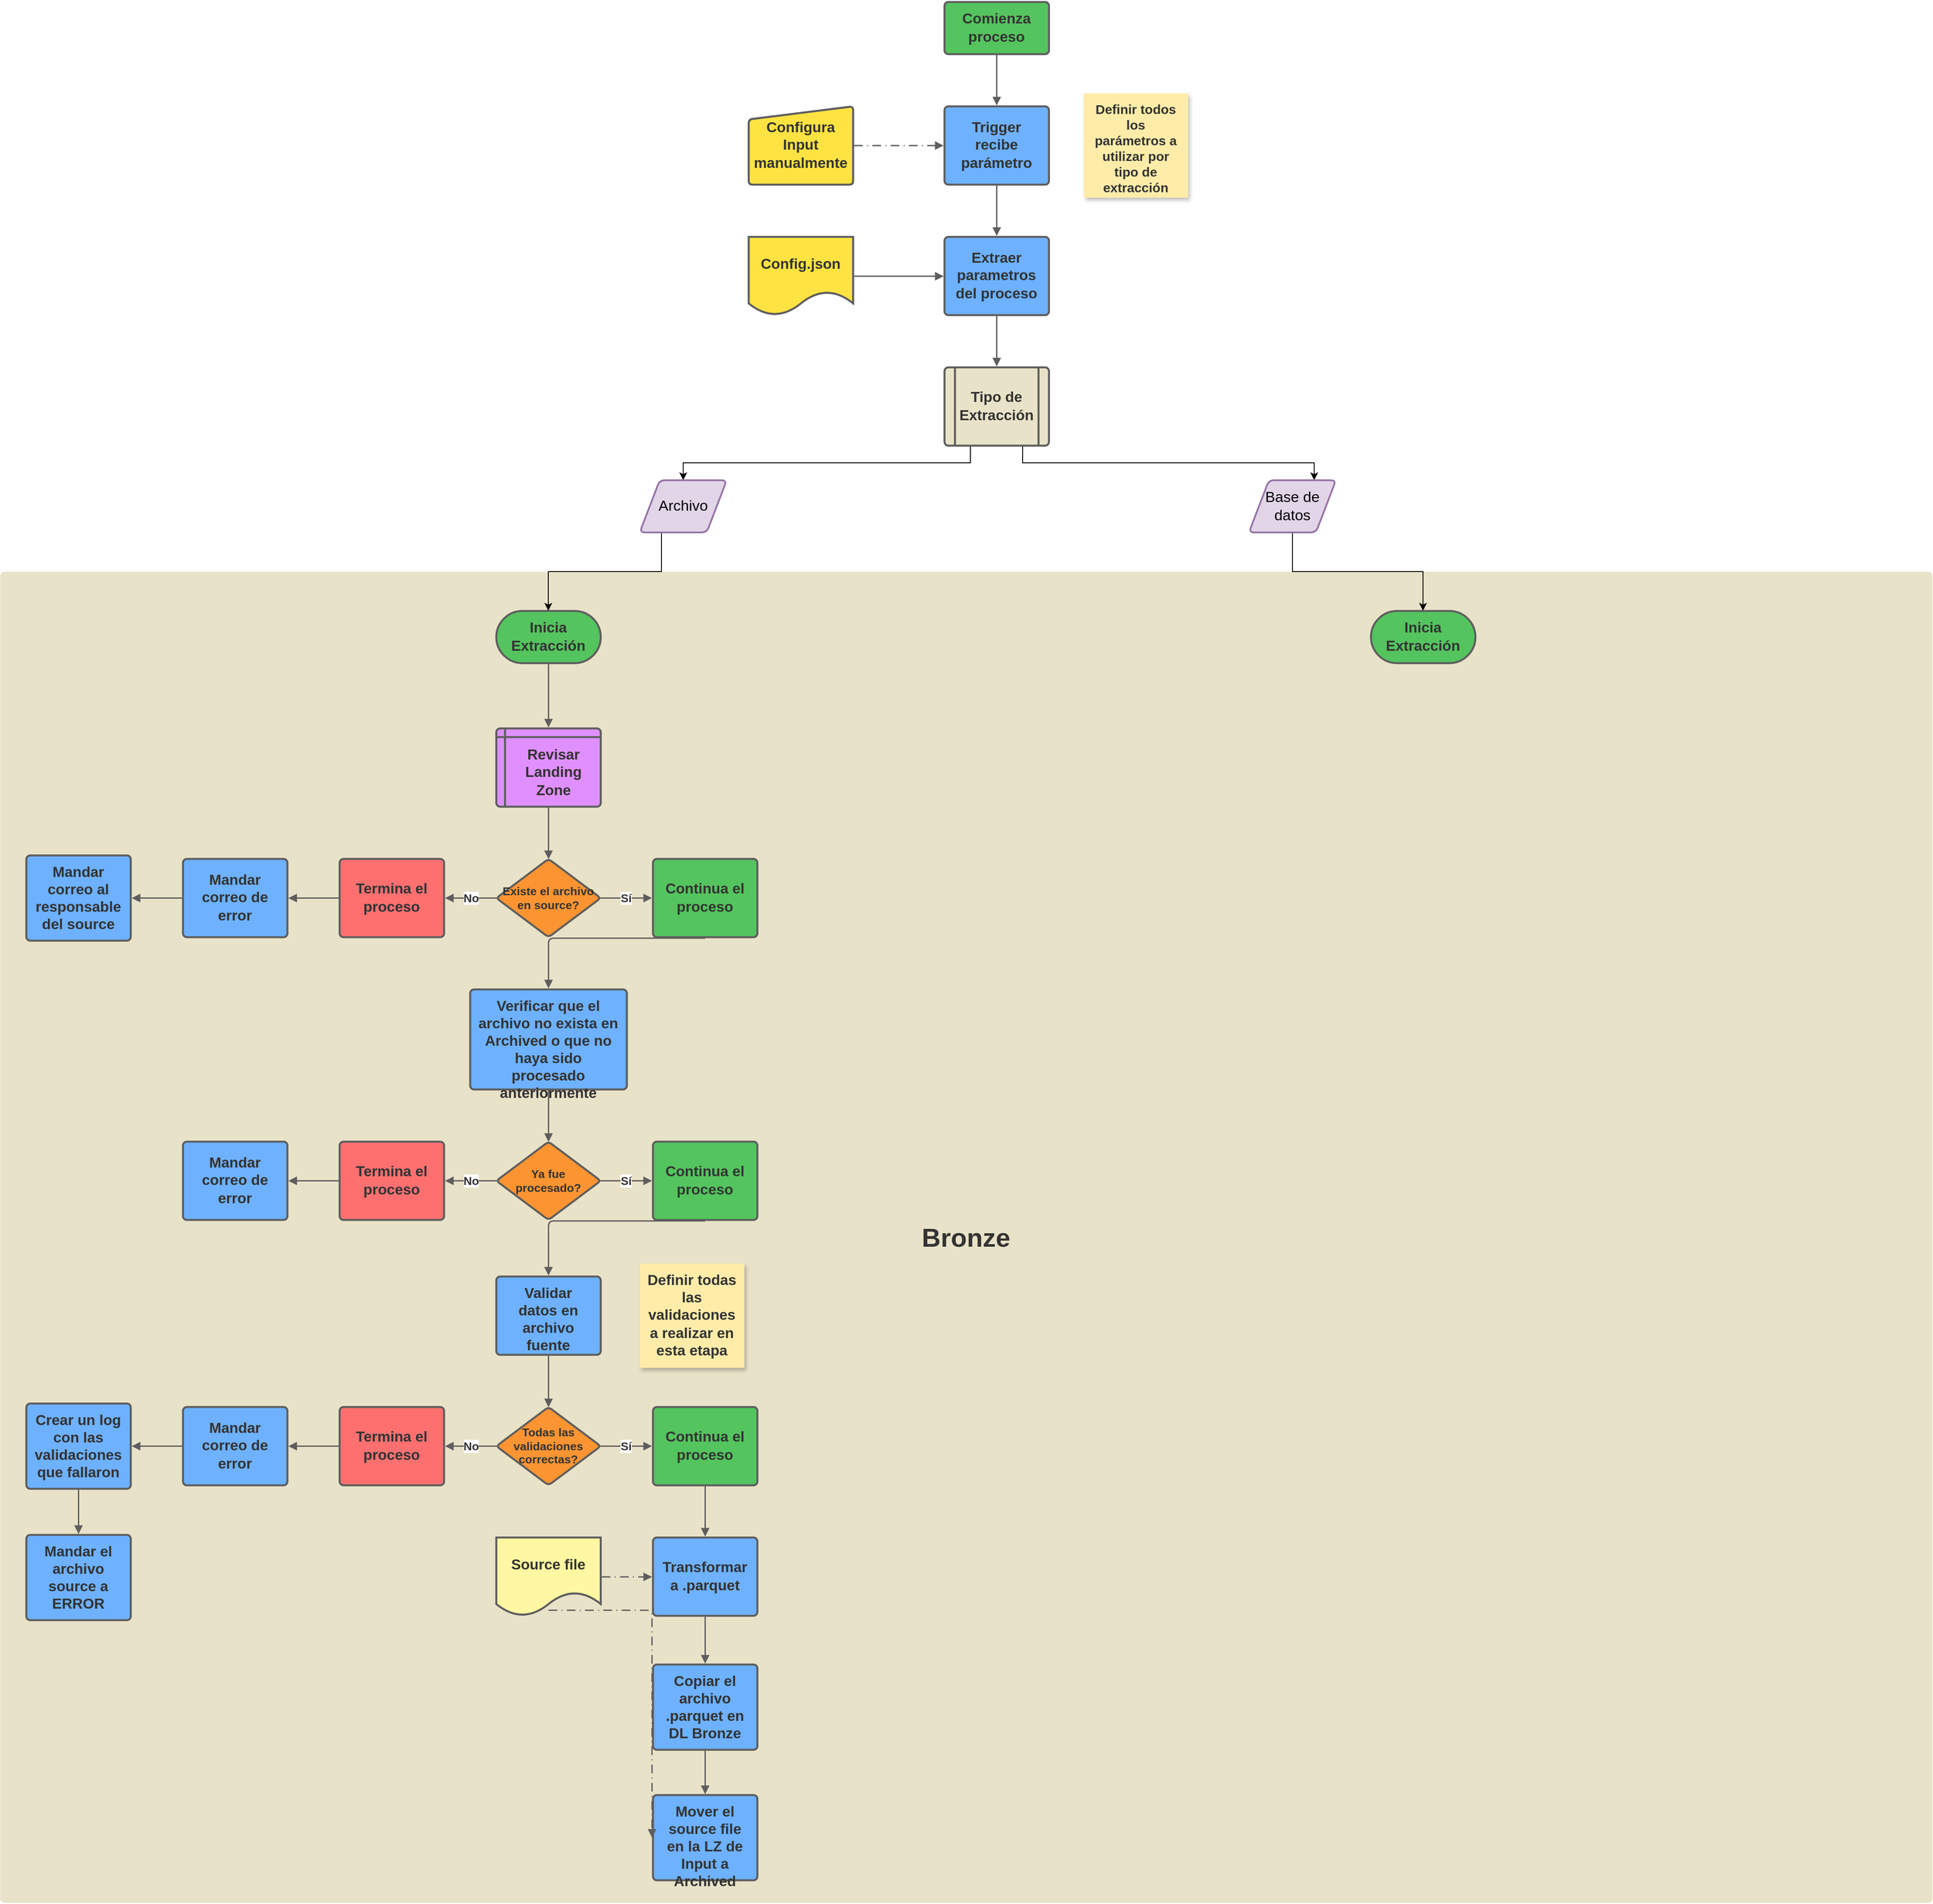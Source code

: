 <mxfile version="22.1.17" type="github">
  <diagram id="6a731a19-8d31-9384-78a2-239565b7b9f0" name="Page-1">
    <mxGraphModel dx="3002" dy="1896" grid="1" gridSize="10" guides="1" tooltips="1" connect="1" arrows="1" fold="1" page="1" pageScale="1" pageWidth="1169" pageHeight="827" background="none" math="0" shadow="0">
      <root>
        <mxCell id="0" />
        <mxCell id="1" parent="0" />
        <mxCell id="l_esdtdVr2EndP_P6n2Z-57" value="Bronze" style="html=1;overflow=block;blockSpacing=1;whiteSpace=wrap;container=1;pointerEvents=0;collapsible=0;recursiveResize=0;fontSize=30;fontColor=#333333;align=center;spacing=0;strokeColor=none;strokeOpacity=100;fillOpacity=100;rounded=1;absoluteArcSize=1;arcSize=9;fillColor=#e8e2c8;strokeWidth=2.3;lucidId=1zN3ZeAJUW1-;fontStyle=1" vertex="1" parent="1">
          <mxGeometry x="-105" y="375" width="2220" height="1530" as="geometry" />
        </mxCell>
        <mxCell id="l_esdtdVr2EndP_P6n2Z-130" value="Inicia Extracción" style="html=1;overflow=block;blockSpacing=1;whiteSpace=wrap;fontSize=16.7;fontColor=#333333;align=center;spacing=3.8;strokeColor=#5e5e5e;strokeOpacity=100;fillOpacity=100;rounded=1;absoluteArcSize=1;arcSize=76;fillColor=#54c45e;strokeWidth=2.3;lucidId=z3N38DcL8Z1z;fontStyle=1" vertex="1" parent="l_esdtdVr2EndP_P6n2Z-57">
          <mxGeometry x="1575" y="45" width="120" height="60" as="geometry" />
        </mxCell>
        <mxCell id="l_esdtdVr2EndP_P6n2Z-58" value="Comienza proceso" style="html=1;overflow=block;blockSpacing=1;whiteSpace=wrap;fontSize=16.7;fontColor=#333333;align=center;spacing=3.8;strokeColor=#5e5e5e;strokeOpacity=100;fillOpacity=100;rounded=1;absoluteArcSize=1;arcSize=9;fillColor=#54c45e;strokeWidth=2.3;lucidId=1iN3Z_O_kIAp;fontStyle=1" vertex="1" parent="1">
          <mxGeometry x="980" y="-280" width="120" height="60" as="geometry" />
        </mxCell>
        <mxCell id="l_esdtdVr2EndP_P6n2Z-59" value="Trigger recibe parámetro" style="html=1;overflow=block;blockSpacing=1;whiteSpace=wrap;fontSize=16.7;fontColor=#333333;align=center;spacing=9;strokeColor=#5e5e5e;strokeOpacity=100;fillOpacity=100;rounded=1;absoluteArcSize=1;arcSize=9;fillColor=#6db1ff;strokeWidth=2.3;lucidId=BjN3q~E.t1Dc;fontStyle=1" vertex="1" parent="1">
          <mxGeometry x="980" y="-160" width="120" height="90" as="geometry" />
        </mxCell>
        <mxCell id="l_esdtdVr2EndP_P6n2Z-60" value="" style="html=1;jettySize=18;whiteSpace=wrap;fontSize=13;strokeColor=#5E5E5E;strokeWidth=1.5;rounded=1;arcSize=12;edgeStyle=orthogonalEdgeStyle;startArrow=none;endArrow=block;endFill=1;entryX=0.5;entryY=-0.012;entryPerimeter=0;lucidId=7jN3h.H2sMc4;fontStyle=1" edge="1" parent="1" source="l_esdtdVr2EndP_P6n2Z-58" target="l_esdtdVr2EndP_P6n2Z-59">
          <mxGeometry width="100" height="100" relative="1" as="geometry">
            <Array as="points" />
          </mxGeometry>
        </mxCell>
        <mxCell id="l_esdtdVr2EndP_P6n2Z-61" value="Configura Input manualmente" style="html=1;overflow=block;blockSpacing=1;whiteSpace=wrap;shape=manualInput;size=15;fontSize=16.7;fontColor=#333333;align=center;spacing=3.8;strokeColor=#5e5e5e;strokeOpacity=100;fillOpacity=100;rounded=1;absoluteArcSize=1;arcSize=9;fillColor=#ffe342;strokeWidth=2.3;lucidId=jkN3rC8G.ZCQ;fontStyle=1" vertex="1" parent="1">
          <mxGeometry x="755" y="-160" width="120" height="90" as="geometry" />
        </mxCell>
        <mxCell id="l_esdtdVr2EndP_P6n2Z-62" value="" style="html=1;jettySize=18;whiteSpace=wrap;fontSize=13;strokeColor=#5E5E5E;dashed=1;fixDash=1;dashPattern=10 5 1 5;strokeWidth=1.5;rounded=1;arcSize=12;edgeStyle=orthogonalEdgeStyle;startArrow=none;endArrow=block;endFill=1;exitX=1.009;exitY=0.501;exitPerimeter=0;entryX=-0.009;entryY=0.501;entryPerimeter=0;lucidId=rkN3YVIeaVK~;fontStyle=1" edge="1" parent="1" source="l_esdtdVr2EndP_P6n2Z-61" target="l_esdtdVr2EndP_P6n2Z-59">
          <mxGeometry width="100" height="100" relative="1" as="geometry">
            <Array as="points" />
          </mxGeometry>
        </mxCell>
        <mxCell id="l_esdtdVr2EndP_P6n2Z-63" value="Extraer parametros del proceso" style="html=1;overflow=block;blockSpacing=1;whiteSpace=wrap;fontSize=16.7;fontColor=#333333;align=center;spacing=9;strokeColor=#5e5e5e;strokeOpacity=100;fillOpacity=100;rounded=1;absoluteArcSize=1;arcSize=9;fillColor=#6db1ff;strokeWidth=2.3;lucidId=SkN3_vS6__Tb;fontStyle=1" vertex="1" parent="1">
          <mxGeometry x="980" y="-10" width="120" height="90" as="geometry" />
        </mxCell>
        <mxCell id="l_esdtdVr2EndP_P6n2Z-64" value="" style="html=1;jettySize=18;whiteSpace=wrap;fontSize=13;strokeColor=#5E5E5E;strokeWidth=1.5;rounded=1;arcSize=12;edgeStyle=orthogonalEdgeStyle;startArrow=none;endArrow=block;endFill=1;exitX=0.5;exitY=1.012;exitPerimeter=0;entryX=0.5;entryY=-0.012;entryPerimeter=0;lucidId=elN3Nl-Qgs3K;fontStyle=1" edge="1" parent="1" source="l_esdtdVr2EndP_P6n2Z-59" target="l_esdtdVr2EndP_P6n2Z-63">
          <mxGeometry width="100" height="100" relative="1" as="geometry">
            <Array as="points" />
          </mxGeometry>
        </mxCell>
        <mxCell id="l_esdtdVr2EndP_P6n2Z-65" value="Existe el archivo en source?" style="html=1;overflow=block;blockSpacing=1;whiteSpace=wrap;rhombus;fontSize=13.3;fontColor=#333333;align=center;spacing=3.8;strokeColor=#5e5e5e;strokeOpacity=100;fillOpacity=100;rounded=1;absoluteArcSize=1;arcSize=9;fillColor=#fc9432;strokeWidth=2.3;lucidId=-mN3kGk.zD~q;fontStyle=1" vertex="1" parent="1">
          <mxGeometry x="465" y="705" width="120" height="90" as="geometry" />
        </mxCell>
        <mxCell id="l_esdtdVr2EndP_P6n2Z-66" value="Revisar Landing Zone" style="html=1;overflow=block;blockSpacing=1;whiteSpace=wrap;shape=internalStorage;dx=10;dy=10;fontSize=16.7;fontColor=#333333;align=center;spacingLeft=12.8;spacingTop=12.8;spacing=3.8;strokeColor=#5e5e5e;strokeOpacity=100;fillOpacity=100;rounded=1;absoluteArcSize=1;arcSize=9;fillColor=#e08fff;strokeWidth=2.3;fontStyle=1" vertex="1" parent="1">
          <mxGeometry x="465" y="555" width="120" height="90" as="geometry" />
        </mxCell>
        <mxCell id="l_esdtdVr2EndP_P6n2Z-67" value="" style="html=1;jettySize=18;whiteSpace=wrap;fontSize=13;strokeColor=#5E5E5E;strokeWidth=1.5;rounded=1;arcSize=12;edgeStyle=orthogonalEdgeStyle;startArrow=none;endArrow=block;endFill=1;exitX=0.5;exitY=1.019;exitPerimeter=0;entryX=0.5;entryY=-0.012;entryPerimeter=0;lucidId=loN3qAy58Fmk;fontStyle=1" edge="1" parent="1" source="l_esdtdVr2EndP_P6n2Z-107" target="l_esdtdVr2EndP_P6n2Z-66">
          <mxGeometry width="100" height="100" relative="1" as="geometry">
            <Array as="points" />
          </mxGeometry>
        </mxCell>
        <mxCell id="l_esdtdVr2EndP_P6n2Z-68" value="" style="html=1;jettySize=18;whiteSpace=wrap;fontSize=13;strokeColor=#5E5E5E;strokeWidth=1.5;rounded=1;arcSize=12;edgeStyle=orthogonalEdgeStyle;startArrow=none;endArrow=block;endFill=1;exitX=0.5;exitY=1.012;exitPerimeter=0;entryX=0.5;entryY=0.004;entryPerimeter=0;lucidId=noN3V9-4ae7V;fontStyle=1" edge="1" parent="1" source="l_esdtdVr2EndP_P6n2Z-66" target="l_esdtdVr2EndP_P6n2Z-65">
          <mxGeometry width="100" height="100" relative="1" as="geometry">
            <Array as="points" />
          </mxGeometry>
        </mxCell>
        <mxCell id="l_esdtdVr2EndP_P6n2Z-69" value="Termina el proceso" style="html=1;overflow=block;blockSpacing=1;whiteSpace=wrap;fontSize=16.7;fontColor=#333333;align=center;spacing=9;strokeColor=#5e5e5e;strokeOpacity=100;fillOpacity=100;rounded=1;absoluteArcSize=1;arcSize=9;fillColor=#fe7070;strokeWidth=2.3;lucidId=9oN3csdJ45-.;fontStyle=1" vertex="1" parent="1">
          <mxGeometry x="285" y="705" width="120" height="90" as="geometry" />
        </mxCell>
        <mxCell id="l_esdtdVr2EndP_P6n2Z-70" value="Continua el proceso" style="html=1;overflow=block;blockSpacing=1;whiteSpace=wrap;fontSize=16.7;fontColor=#333333;align=center;spacing=9;strokeColor=#5e5e5e;strokeOpacity=100;fillOpacity=100;rounded=1;absoluteArcSize=1;arcSize=9;fillColor=#54c45e;strokeWidth=2.3;lucidId=BpN3thZmDymO;fontStyle=1" vertex="1" parent="1">
          <mxGeometry x="645" y="705" width="120" height="90" as="geometry" />
        </mxCell>
        <mxCell id="l_esdtdVr2EndP_P6n2Z-71" value="" style="html=1;jettySize=18;whiteSpace=wrap;fontSize=13.3;fontColor=#333333;fontStyle=1;align=center;strokeColor=#5E5E5E;strokeWidth=1.5;rounded=1;arcSize=12;edgeStyle=orthogonalEdgeStyle;startArrow=none;endArrow=block;endFill=1;exitX=0.991;exitY=0.5;exitPerimeter=0;entryX=-0.009;entryY=0.5;entryPerimeter=0;lucidId=MpN3RWy-pexw;" edge="1" parent="1" source="l_esdtdVr2EndP_P6n2Z-65" target="l_esdtdVr2EndP_P6n2Z-70">
          <mxGeometry width="100" height="100" relative="1" as="geometry">
            <Array as="points" />
          </mxGeometry>
        </mxCell>
        <mxCell id="l_esdtdVr2EndP_P6n2Z-72" value="Sí" style="text;html=1;resizable=0;labelBackgroundColor=default;align=center;verticalAlign=middle;fontStyle=1;fontColor=#333333;fontSize=13.3;" vertex="1" parent="l_esdtdVr2EndP_P6n2Z-71">
          <mxGeometry relative="1" as="geometry" />
        </mxCell>
        <mxCell id="l_esdtdVr2EndP_P6n2Z-73" value="" style="html=1;jettySize=18;whiteSpace=wrap;fontSize=13.3;fontColor=#333333;fontStyle=1;align=center;strokeColor=#5E5E5E;strokeWidth=1.5;rounded=1;arcSize=12;edgeStyle=orthogonalEdgeStyle;startArrow=none;endArrow=block;endFill=1;exitX=0.009;exitY=0.5;exitPerimeter=0;entryX=1.009;entryY=0.5;entryPerimeter=0;lucidId=OpN3sfHFT2Ct;" edge="1" parent="1" source="l_esdtdVr2EndP_P6n2Z-65" target="l_esdtdVr2EndP_P6n2Z-69">
          <mxGeometry width="100" height="100" relative="1" as="geometry">
            <Array as="points" />
          </mxGeometry>
        </mxCell>
        <mxCell id="l_esdtdVr2EndP_P6n2Z-74" value="No" style="text;html=1;resizable=0;labelBackgroundColor=default;align=center;verticalAlign=middle;fontStyle=1;fontColor=#333333;fontSize=13.3;" vertex="1" parent="l_esdtdVr2EndP_P6n2Z-73">
          <mxGeometry relative="1" as="geometry" />
        </mxCell>
        <mxCell id="l_esdtdVr2EndP_P6n2Z-75" value="Validar datos en archivo fuente" style="html=1;overflow=block;blockSpacing=1;whiteSpace=wrap;fontSize=16.7;fontColor=#333333;align=center;spacing=9;strokeColor=#5e5e5e;strokeOpacity=100;fillOpacity=100;rounded=1;absoluteArcSize=1;arcSize=9;fillColor=#6db1ff;strokeWidth=2.3;lucidId=ArN3K.FhZeKy;fontStyle=1" vertex="1" parent="1">
          <mxGeometry x="465" y="1185" width="120" height="90" as="geometry" />
        </mxCell>
        <mxCell id="l_esdtdVr2EndP_P6n2Z-76" value="" style="html=1;jettySize=18;whiteSpace=wrap;fontSize=13;strokeColor=#5E5E5E;strokeWidth=1.5;rounded=1;arcSize=12;edgeStyle=orthogonalEdgeStyle;startArrow=none;endArrow=block;endFill=1;exitX=0.5;exitY=1.012;exitPerimeter=0;entryX=0.5;entryY=-0.01;entryPerimeter=0;lucidId=ErN3Qb91dSL~;fontStyle=1" edge="1" parent="1" source="l_esdtdVr2EndP_P6n2Z-70" target="l_esdtdVr2EndP_P6n2Z-108">
          <mxGeometry width="100" height="100" relative="1" as="geometry">
            <Array as="points" />
          </mxGeometry>
        </mxCell>
        <mxCell id="l_esdtdVr2EndP_P6n2Z-77" value="Definir todas las validaciones a realizar en esta etapa" style="html=1;overflow=block;blockSpacing=1;whiteSpace=wrap;shadow=1;fontSize=16.7;fontColor=#333333;align=center;spacing=9;strokeColor=none;strokeOpacity=100;fillColor=#FFECA9;strokeWidth=0;lucidId=WrN3pG0e4Te.;fontStyle=1" vertex="1" parent="1">
          <mxGeometry x="630" y="1170" width="120" height="120" as="geometry" />
        </mxCell>
        <mxCell id="l_esdtdVr2EndP_P6n2Z-78" value="Todas las validaciones correctas?" style="html=1;overflow=block;blockSpacing=1;whiteSpace=wrap;rhombus;fontSize=13.3;fontColor=#333333;align=center;spacing=3.8;strokeColor=#5e5e5e;strokeOpacity=100;fillOpacity=100;rounded=1;absoluteArcSize=1;arcSize=9;fillColor=#fc9432;strokeWidth=2.3;lucidId=5sN3Hilg21f3;fontStyle=1" vertex="1" parent="1">
          <mxGeometry x="465" y="1335" width="120" height="90" as="geometry" />
        </mxCell>
        <mxCell id="l_esdtdVr2EndP_P6n2Z-79" value="" style="html=1;jettySize=18;whiteSpace=wrap;fontSize=13;strokeColor=#5E5E5E;strokeWidth=1.5;rounded=1;arcSize=12;edgeStyle=orthogonalEdgeStyle;startArrow=none;endArrow=block;endFill=1;exitX=0.5;exitY=1.012;exitPerimeter=0;entryX=0.5;entryY=0.004;entryPerimeter=0;lucidId=rtN3fa~u79yA;fontStyle=1" edge="1" parent="1" source="l_esdtdVr2EndP_P6n2Z-75" target="l_esdtdVr2EndP_P6n2Z-78">
          <mxGeometry width="100" height="100" relative="1" as="geometry">
            <Array as="points" />
          </mxGeometry>
        </mxCell>
        <mxCell id="l_esdtdVr2EndP_P6n2Z-80" value="Continua el proceso" style="html=1;overflow=block;blockSpacing=1;whiteSpace=wrap;fontSize=16.7;fontColor=#333333;align=center;spacing=9;strokeColor=#5e5e5e;strokeOpacity=100;fillOpacity=100;rounded=1;absoluteArcSize=1;arcSize=9;fillColor=#54c45e;strokeWidth=2.3;lucidId=ytN3lJv.nwNj;fontStyle=1" vertex="1" parent="1">
          <mxGeometry x="645" y="1335" width="120" height="90" as="geometry" />
        </mxCell>
        <mxCell id="l_esdtdVr2EndP_P6n2Z-81" value="" style="html=1;jettySize=18;whiteSpace=wrap;fontSize=13.3;fontColor=#333333;fontStyle=1;align=center;strokeColor=#5E5E5E;strokeWidth=1.5;rounded=1;arcSize=12;edgeStyle=orthogonalEdgeStyle;startArrow=none;endArrow=block;endFill=1;exitX=0.991;exitY=0.5;exitPerimeter=0;entryX=-0.009;entryY=0.5;entryPerimeter=0;lucidId=DtN3RvRP4w1n;" edge="1" parent="1" source="l_esdtdVr2EndP_P6n2Z-78" target="l_esdtdVr2EndP_P6n2Z-80">
          <mxGeometry width="100" height="100" relative="1" as="geometry">
            <Array as="points" />
          </mxGeometry>
        </mxCell>
        <mxCell id="l_esdtdVr2EndP_P6n2Z-82" value="Sí" style="text;html=1;resizable=0;labelBackgroundColor=default;align=center;verticalAlign=middle;fontStyle=1;fontColor=#333333;fontSize=13.3;" vertex="1" parent="l_esdtdVr2EndP_P6n2Z-81">
          <mxGeometry relative="1" as="geometry" />
        </mxCell>
        <mxCell id="l_esdtdVr2EndP_P6n2Z-83" value="Termina el proceso" style="html=1;overflow=block;blockSpacing=1;whiteSpace=wrap;fontSize=16.7;fontColor=#333333;align=center;spacing=9;strokeColor=#5e5e5e;strokeOpacity=100;fillOpacity=100;rounded=1;absoluteArcSize=1;arcSize=9;fillColor=#fe7070;strokeWidth=2.3;lucidId=FtN3K4aJoz5b;fontStyle=1" vertex="1" parent="1">
          <mxGeometry x="285" y="1335" width="120" height="90" as="geometry" />
        </mxCell>
        <mxCell id="l_esdtdVr2EndP_P6n2Z-84" value="" style="html=1;jettySize=18;whiteSpace=wrap;fontSize=13.3;fontColor=#333333;fontStyle=1;align=center;strokeColor=#5E5E5E;strokeWidth=1.5;rounded=1;arcSize=12;edgeStyle=orthogonalEdgeStyle;startArrow=none;endArrow=block;endFill=1;exitX=0.009;exitY=0.5;exitPerimeter=0;entryX=1.009;entryY=0.5;entryPerimeter=0;lucidId=KtN3cMbJnZfs;" edge="1" parent="1" source="l_esdtdVr2EndP_P6n2Z-78" target="l_esdtdVr2EndP_P6n2Z-83">
          <mxGeometry width="100" height="100" relative="1" as="geometry">
            <Array as="points" />
          </mxGeometry>
        </mxCell>
        <mxCell id="l_esdtdVr2EndP_P6n2Z-85" value="No" style="text;html=1;resizable=0;labelBackgroundColor=default;align=center;verticalAlign=middle;fontStyle=1;fontColor=#333333;fontSize=13.3;" vertex="1" parent="l_esdtdVr2EndP_P6n2Z-84">
          <mxGeometry relative="1" as="geometry" />
        </mxCell>
        <mxCell id="l_esdtdVr2EndP_P6n2Z-86" value="Transformar a .parquet" style="html=1;overflow=block;blockSpacing=1;whiteSpace=wrap;fontSize=16.7;fontColor=#333333;align=center;spacing=9;strokeColor=#5e5e5e;strokeOpacity=100;fillOpacity=100;rounded=1;absoluteArcSize=1;arcSize=9;fillColor=#6db1ff;strokeWidth=2.3;lucidId=VvN3kOpMXbrv;fontStyle=1" vertex="1" parent="1">
          <mxGeometry x="645" y="1485" width="120" height="90" as="geometry" />
        </mxCell>
        <mxCell id="l_esdtdVr2EndP_P6n2Z-87" value="" style="html=1;jettySize=18;whiteSpace=wrap;fontSize=13;strokeColor=#5E5E5E;strokeWidth=1.5;rounded=1;arcSize=12;edgeStyle=orthogonalEdgeStyle;startArrow=none;endArrow=block;endFill=1;exitX=0.5;exitY=1.012;exitPerimeter=0;entryX=0.5;entryY=-0.012;entryPerimeter=0;lucidId=2vN3f36Vgm1t;fontStyle=1" edge="1" parent="1" source="l_esdtdVr2EndP_P6n2Z-80" target="l_esdtdVr2EndP_P6n2Z-86">
          <mxGeometry width="100" height="100" relative="1" as="geometry">
            <Array as="points" />
          </mxGeometry>
        </mxCell>
        <mxCell id="l_esdtdVr2EndP_P6n2Z-88" value="Source file" style="html=1;overflow=block;blockSpacing=1;whiteSpace=wrap;shape=document;boundedLbl=1;fontSize=16.7;fontColor=#333333;align=center;spacing=3.8;strokeColor=#5e5e5e;strokeOpacity=100;fillOpacity=100;rounded=1;absoluteArcSize=1;arcSize=9;fillColor=#fff7a1;strokeWidth=2.3;lucidId=FwN30z7iM3Z.;fontStyle=1" vertex="1" parent="1">
          <mxGeometry x="465" y="1485" width="120" height="90" as="geometry" />
        </mxCell>
        <mxCell id="l_esdtdVr2EndP_P6n2Z-89" value="" style="html=1;jettySize=18;whiteSpace=wrap;fontSize=13;strokeColor=#5E5E5E;dashed=1;fixDash=1;dashPattern=10 5 1 5;strokeWidth=1.5;rounded=1;arcSize=12;edgeStyle=orthogonalEdgeStyle;startArrow=none;endArrow=block;endFill=1;exitX=1.009;exitY=0.503;exitPerimeter=0;entryX=-0.009;entryY=0.503;entryPerimeter=0;lucidId=ZwN3F9GEXGDd;fontStyle=1" edge="1" parent="1" source="l_esdtdVr2EndP_P6n2Z-88" target="l_esdtdVr2EndP_P6n2Z-86">
          <mxGeometry width="100" height="100" relative="1" as="geometry">
            <Array as="points" />
          </mxGeometry>
        </mxCell>
        <mxCell id="l_esdtdVr2EndP_P6n2Z-90" value="Copiar el archivo .parquet en DL Bronze" style="html=1;overflow=block;blockSpacing=1;whiteSpace=wrap;fontSize=16.7;fontColor=#333333;align=center;spacing=9;strokeColor=#5e5e5e;strokeOpacity=100;fillOpacity=100;rounded=1;absoluteArcSize=1;arcSize=9;fillColor=#6db1ff;strokeWidth=2.3;lucidId=8wN30DPrmN5b;fontStyle=1" vertex="1" parent="1">
          <mxGeometry x="645" y="1631" width="120" height="98" as="geometry" />
        </mxCell>
        <mxCell id="l_esdtdVr2EndP_P6n2Z-91" value="" style="html=1;jettySize=18;whiteSpace=wrap;fontSize=13;strokeColor=#5E5E5E;strokeWidth=1.5;rounded=1;arcSize=12;edgeStyle=orthogonalEdgeStyle;startArrow=none;endArrow=block;endFill=1;exitX=0.5;exitY=1.012;exitPerimeter=0;entryX=0.5;entryY=-0.011;entryPerimeter=0;lucidId=zxN3Fd030Hqb;fontStyle=1" edge="1" parent="1" source="l_esdtdVr2EndP_P6n2Z-86" target="l_esdtdVr2EndP_P6n2Z-90">
          <mxGeometry width="100" height="100" relative="1" as="geometry">
            <Array as="points" />
          </mxGeometry>
        </mxCell>
        <mxCell id="l_esdtdVr2EndP_P6n2Z-92" value="Mover el source file en la LZ de Input a Archived" style="html=1;overflow=block;blockSpacing=1;whiteSpace=wrap;fontSize=16.7;fontColor=#333333;align=center;spacing=9;strokeColor=#5e5e5e;strokeOpacity=100;fillOpacity=100;rounded=1;absoluteArcSize=1;arcSize=9;fillColor=#6db1ff;strokeWidth=2.3;lucidId=OxN3Y2Qp8V0G;fontStyle=1" vertex="1" parent="1">
          <mxGeometry x="645" y="1781" width="120" height="98" as="geometry" />
        </mxCell>
        <mxCell id="l_esdtdVr2EndP_P6n2Z-93" value="" style="html=1;jettySize=18;whiteSpace=wrap;fontSize=13;strokeColor=#5E5E5E;strokeWidth=1.5;rounded=1;arcSize=12;edgeStyle=orthogonalEdgeStyle;startArrow=none;endArrow=block;endFill=1;exitX=0.5;exitY=1.011;exitPerimeter=0;entryX=0.5;entryY=-0.011;entryPerimeter=0;lucidId=tyN3rZs9TfzX;fontStyle=1" edge="1" parent="1" source="l_esdtdVr2EndP_P6n2Z-90" target="l_esdtdVr2EndP_P6n2Z-92">
          <mxGeometry width="100" height="100" relative="1" as="geometry">
            <Array as="points" />
          </mxGeometry>
        </mxCell>
        <mxCell id="l_esdtdVr2EndP_P6n2Z-94" value="" style="html=1;jettySize=18;whiteSpace=wrap;fontSize=13;strokeColor=#5E5E5E;dashed=1;fixDash=1;dashPattern=10 5 1 5;strokeWidth=1.5;rounded=1;arcSize=12;edgeStyle=orthogonalEdgeStyle;startArrow=none;endArrow=block;endFill=1;exitX=0.5;exitY=0.929;exitPerimeter=0;entryX=-0.009;entryY=0.5;entryPerimeter=0;lucidId=wyN3B6Q~Ly7Q;fontStyle=1" edge="1" parent="1" source="l_esdtdVr2EndP_P6n2Z-88" target="l_esdtdVr2EndP_P6n2Z-92">
          <mxGeometry width="100" height="100" relative="1" as="geometry">
            <Array as="points" />
          </mxGeometry>
        </mxCell>
        <mxCell id="l_esdtdVr2EndP_P6n2Z-95" value="Config.json" style="html=1;overflow=block;blockSpacing=1;whiteSpace=wrap;shape=document;boundedLbl=1;fontSize=16.7;fontColor=#333333;align=center;spacing=3.8;strokeColor=#5e5e5e;strokeOpacity=100;fillOpacity=100;rounded=1;absoluteArcSize=1;arcSize=9;fillColor=#ffe342;strokeWidth=2.3;lucidId=UyN32FcK6sZE;fontStyle=1" vertex="1" parent="1">
          <mxGeometry x="755" y="-10" width="120" height="90" as="geometry" />
        </mxCell>
        <mxCell id="l_esdtdVr2EndP_P6n2Z-96" value="" style="html=1;jettySize=18;whiteSpace=wrap;fontSize=13;strokeColor=#5E5E5E;strokeWidth=1.5;rounded=1;arcSize=12;edgeStyle=orthogonalEdgeStyle;startArrow=none;endArrow=block;endFill=1;exitX=1.009;exitY=0.503;exitPerimeter=0;entryX=-0.009;entryY=0.503;entryPerimeter=0;lucidId=3yN3XvPRd7BP;fontStyle=1" edge="1" parent="1" source="l_esdtdVr2EndP_P6n2Z-95" target="l_esdtdVr2EndP_P6n2Z-63">
          <mxGeometry width="100" height="100" relative="1" as="geometry">
            <Array as="points" />
          </mxGeometry>
        </mxCell>
        <mxCell id="l_esdtdVr2EndP_P6n2Z-97" value="Mandar correo de error" style="html=1;overflow=block;blockSpacing=1;whiteSpace=wrap;fontSize=16.7;fontColor=#333333;align=center;spacing=9;strokeColor=#5e5e5e;strokeOpacity=100;fillOpacity=100;rounded=1;absoluteArcSize=1;arcSize=9;fillColor=#6db1ff;strokeWidth=2.3;lucidId=ZXN31w_Bdslh;fontStyle=1" vertex="1" parent="1">
          <mxGeometry x="105" y="705" width="120" height="90" as="geometry" />
        </mxCell>
        <mxCell id="l_esdtdVr2EndP_P6n2Z-98" value="" style="html=1;jettySize=18;whiteSpace=wrap;fontSize=13;strokeColor=#5E5E5E;strokeWidth=1.5;rounded=1;arcSize=12;edgeStyle=orthogonalEdgeStyle;startArrow=none;endArrow=block;endFill=1;exitX=-0.009;exitY=0.5;exitPerimeter=0;entryX=1.009;entryY=0.5;entryPerimeter=0;lucidId=2XN3Ezs93i0~;fontStyle=1" edge="1" parent="1" source="l_esdtdVr2EndP_P6n2Z-69" target="l_esdtdVr2EndP_P6n2Z-97">
          <mxGeometry width="100" height="100" relative="1" as="geometry">
            <Array as="points" />
          </mxGeometry>
        </mxCell>
        <mxCell id="l_esdtdVr2EndP_P6n2Z-99" value="Mandar correo al responsable del source" style="html=1;overflow=block;blockSpacing=1;whiteSpace=wrap;fontSize=16.7;fontColor=#333333;align=center;spacing=9;strokeColor=#5e5e5e;strokeOpacity=100;fillOpacity=100;rounded=1;absoluteArcSize=1;arcSize=9;fillColor=#6db1ff;strokeWidth=2.3;lucidId=aYN3OW4fKhan;fontStyle=1" vertex="1" parent="1">
          <mxGeometry x="-75" y="701" width="120" height="98" as="geometry" />
        </mxCell>
        <mxCell id="l_esdtdVr2EndP_P6n2Z-100" value="" style="html=1;jettySize=18;whiteSpace=wrap;fontSize=13;strokeColor=#5E5E5E;strokeWidth=1.5;rounded=1;arcSize=12;edgeStyle=orthogonalEdgeStyle;startArrow=none;endArrow=block;endFill=1;exitX=-0.009;exitY=0.5;exitPerimeter=0;entryX=1.009;entryY=0.5;entryPerimeter=0;lucidId=fYN39kmVFoYw;fontStyle=1" edge="1" parent="1" source="l_esdtdVr2EndP_P6n2Z-97" target="l_esdtdVr2EndP_P6n2Z-99">
          <mxGeometry width="100" height="100" relative="1" as="geometry">
            <Array as="points" />
          </mxGeometry>
        </mxCell>
        <mxCell id="l_esdtdVr2EndP_P6n2Z-101" value="Mandar correo de error" style="html=1;overflow=block;blockSpacing=1;whiteSpace=wrap;fontSize=16.7;fontColor=#333333;align=center;spacing=9;strokeColor=#5e5e5e;strokeOpacity=100;fillOpacity=100;rounded=1;absoluteArcSize=1;arcSize=9;fillColor=#6db1ff;strokeWidth=2.3;lucidId=C0N3rxsjyMp_;fontStyle=1" vertex="1" parent="1">
          <mxGeometry x="105" y="1335" width="120" height="90" as="geometry" />
        </mxCell>
        <mxCell id="l_esdtdVr2EndP_P6n2Z-102" value="" style="html=1;jettySize=18;whiteSpace=wrap;fontSize=13;strokeColor=#5E5E5E;strokeWidth=1.5;rounded=1;arcSize=12;edgeStyle=orthogonalEdgeStyle;startArrow=none;endArrow=block;endFill=1;exitX=-0.009;exitY=0.5;exitPerimeter=0;entryX=1.009;entryY=0.5;entryPerimeter=0;lucidId=I0N3A2Dbi9Px;fontStyle=1" edge="1" parent="1" source="l_esdtdVr2EndP_P6n2Z-83" target="l_esdtdVr2EndP_P6n2Z-101">
          <mxGeometry width="100" height="100" relative="1" as="geometry">
            <Array as="points" />
          </mxGeometry>
        </mxCell>
        <mxCell id="l_esdtdVr2EndP_P6n2Z-103" value="Crear un log con las validaciones que fallaron" style="html=1;overflow=block;blockSpacing=1;whiteSpace=wrap;fontSize=16.7;fontColor=#333333;align=center;spacing=9;strokeColor=#5e5e5e;strokeOpacity=100;fillOpacity=100;rounded=1;absoluteArcSize=1;arcSize=9;fillColor=#6db1ff;strokeWidth=2.3;lucidId=U0N3wZ8mFCXj;fontStyle=1" vertex="1" parent="1">
          <mxGeometry x="-75" y="1331" width="120" height="98" as="geometry" />
        </mxCell>
        <mxCell id="l_esdtdVr2EndP_P6n2Z-104" value="" style="html=1;jettySize=18;whiteSpace=wrap;fontSize=13;strokeColor=#5E5E5E;strokeWidth=1.5;rounded=1;arcSize=12;edgeStyle=orthogonalEdgeStyle;startArrow=none;endArrow=block;endFill=1;exitX=-0.009;exitY=0.5;exitPerimeter=0;entryX=1.009;entryY=0.5;entryPerimeter=0;lucidId=~0N31Q1XwFZ3;fontStyle=1" edge="1" parent="1" source="l_esdtdVr2EndP_P6n2Z-101" target="l_esdtdVr2EndP_P6n2Z-103">
          <mxGeometry width="100" height="100" relative="1" as="geometry">
            <Array as="points" />
          </mxGeometry>
        </mxCell>
        <mxCell id="l_esdtdVr2EndP_P6n2Z-105" value="" style="html=1;jettySize=18;whiteSpace=wrap;fontSize=13;strokeColor=#5E5E5E;strokeWidth=1.5;rounded=1;arcSize=12;edgeStyle=orthogonalEdgeStyle;startArrow=none;endArrow=block;endFill=1;exitX=0.5;exitY=1.011;exitPerimeter=0;entryX=0.5;entryY=-0.011;entryPerimeter=0;lucidId=n2N3jAXRXQAa;fontStyle=1" edge="1" parent="1" source="l_esdtdVr2EndP_P6n2Z-103" target="l_esdtdVr2EndP_P6n2Z-106">
          <mxGeometry width="100" height="100" relative="1" as="geometry">
            <Array as="points" />
          </mxGeometry>
        </mxCell>
        <mxCell id="l_esdtdVr2EndP_P6n2Z-106" value="Mandar el archivo source a ERROR " style="html=1;overflow=block;blockSpacing=1;whiteSpace=wrap;fontSize=16.7;fontColor=#333333;align=center;spacing=9;strokeColor=#5e5e5e;strokeOpacity=100;fillOpacity=100;rounded=1;absoluteArcSize=1;arcSize=9;fillColor=#6db1ff;strokeWidth=2.3;lucidId=p2N3pI9tFScJ;fontStyle=1" vertex="1" parent="1">
          <mxGeometry x="-75" y="1482" width="120" height="98" as="geometry" />
        </mxCell>
        <mxCell id="l_esdtdVr2EndP_P6n2Z-107" value="Inicia Extracción" style="html=1;overflow=block;blockSpacing=1;whiteSpace=wrap;fontSize=16.7;fontColor=#333333;align=center;spacing=3.8;strokeColor=#5e5e5e;strokeOpacity=100;fillOpacity=100;rounded=1;absoluteArcSize=1;arcSize=76;fillColor=#54c45e;strokeWidth=2.3;lucidId=z3N38DcL8Z1z;fontStyle=1" vertex="1" parent="1">
          <mxGeometry x="465" y="420" width="120" height="60" as="geometry" />
        </mxCell>
        <mxCell id="l_esdtdVr2EndP_P6n2Z-108" value="Verificar que el archivo no exista en Archived o que no haya sido procesado anteriormente" style="html=1;overflow=block;blockSpacing=1;whiteSpace=wrap;fontSize=16.7;fontColor=#333333;align=center;spacing=9;strokeColor=#5e5e5e;strokeOpacity=100;fillOpacity=100;rounded=1;absoluteArcSize=1;arcSize=9;fillColor=#6db1ff;strokeWidth=2.3;lucidId=x5N3iNYCa3Ao;fontStyle=1" vertex="1" parent="1">
          <mxGeometry x="435" y="855" width="180" height="115" as="geometry" />
        </mxCell>
        <mxCell id="l_esdtdVr2EndP_P6n2Z-109" value="Ya fue procesado?" style="html=1;overflow=block;blockSpacing=1;whiteSpace=wrap;rhombus;fontSize=13.3;fontColor=#333333;align=center;spacing=3.8;strokeColor=#5e5e5e;strokeOpacity=100;fillOpacity=100;rounded=1;absoluteArcSize=1;arcSize=9;fillColor=#fc9432;strokeWidth=2.3;lucidId=n6N3.TYOndWR;fontStyle=1" vertex="1" parent="1">
          <mxGeometry x="465" y="1030" width="120" height="90" as="geometry" />
        </mxCell>
        <mxCell id="l_esdtdVr2EndP_P6n2Z-110" value="" style="html=1;jettySize=18;whiteSpace=wrap;fontSize=13;strokeColor=#5E5E5E;strokeWidth=1.5;rounded=1;arcSize=12;edgeStyle=orthogonalEdgeStyle;startArrow=none;endArrow=block;endFill=1;exitX=0.5;exitY=1.01;exitPerimeter=0;entryX=0.5;entryY=0.004;entryPerimeter=0;lucidId=v6N3ai.NMWpk;fontStyle=1" edge="1" parent="1" source="l_esdtdVr2EndP_P6n2Z-108" target="l_esdtdVr2EndP_P6n2Z-109">
          <mxGeometry width="100" height="100" relative="1" as="geometry">
            <Array as="points" />
          </mxGeometry>
        </mxCell>
        <mxCell id="l_esdtdVr2EndP_P6n2Z-111" value="Continua el proceso" style="html=1;overflow=block;blockSpacing=1;whiteSpace=wrap;fontSize=16.7;fontColor=#333333;align=center;spacing=9;strokeColor=#5e5e5e;strokeOpacity=100;fillOpacity=100;rounded=1;absoluteArcSize=1;arcSize=9;fillColor=#54c45e;strokeWidth=2.3;lucidId=J6N3xB_w2BJP;fontStyle=1" vertex="1" parent="1">
          <mxGeometry x="645" y="1030" width="120" height="90" as="geometry" />
        </mxCell>
        <mxCell id="l_esdtdVr2EndP_P6n2Z-112" value="" style="html=1;jettySize=18;whiteSpace=wrap;fontSize=13.3;fontColor=#333333;fontStyle=1;align=center;strokeColor=#5E5E5E;strokeWidth=1.5;rounded=1;arcSize=12;edgeStyle=orthogonalEdgeStyle;startArrow=none;endArrow=block;endFill=1;exitX=0.991;exitY=0.5;exitPerimeter=0;entryX=-0.009;entryY=0.5;entryPerimeter=0;lucidId=O6N3~UYLBw01;" edge="1" parent="1" source="l_esdtdVr2EndP_P6n2Z-109" target="l_esdtdVr2EndP_P6n2Z-111">
          <mxGeometry width="100" height="100" relative="1" as="geometry">
            <Array as="points" />
          </mxGeometry>
        </mxCell>
        <mxCell id="l_esdtdVr2EndP_P6n2Z-113" value="Sí" style="text;html=1;resizable=0;labelBackgroundColor=default;align=center;verticalAlign=middle;fontStyle=1;fontColor=#333333;fontSize=13.3;" vertex="1" parent="l_esdtdVr2EndP_P6n2Z-112">
          <mxGeometry relative="1" as="geometry" />
        </mxCell>
        <mxCell id="l_esdtdVr2EndP_P6n2Z-114" value="Termina el proceso" style="html=1;overflow=block;blockSpacing=1;whiteSpace=wrap;fontSize=16.7;fontColor=#333333;align=center;spacing=9;strokeColor=#5e5e5e;strokeOpacity=100;fillOpacity=100;rounded=1;absoluteArcSize=1;arcSize=9;fillColor=#fe7070;strokeWidth=2.3;lucidId=06N3U1iua3_K;fontStyle=1" vertex="1" parent="1">
          <mxGeometry x="285" y="1030" width="120" height="90" as="geometry" />
        </mxCell>
        <mxCell id="l_esdtdVr2EndP_P6n2Z-115" value="" style="html=1;jettySize=18;whiteSpace=wrap;fontSize=13.3;fontColor=#333333;fontStyle=1;align=center;strokeColor=#5E5E5E;strokeWidth=1.5;rounded=1;arcSize=12;edgeStyle=orthogonalEdgeStyle;startArrow=none;endArrow=block;endFill=1;exitX=0.009;exitY=0.5;exitPerimeter=0;entryX=1.009;entryY=0.5;entryPerimeter=0;lucidId=.6N3bz1P0~de;" edge="1" parent="1" source="l_esdtdVr2EndP_P6n2Z-109" target="l_esdtdVr2EndP_P6n2Z-114">
          <mxGeometry width="100" height="100" relative="1" as="geometry">
            <Array as="points" />
          </mxGeometry>
        </mxCell>
        <mxCell id="l_esdtdVr2EndP_P6n2Z-116" value="No" style="text;html=1;resizable=0;labelBackgroundColor=default;align=center;verticalAlign=middle;fontStyle=1;fontColor=#333333;fontSize=13.3;" vertex="1" parent="l_esdtdVr2EndP_P6n2Z-115">
          <mxGeometry relative="1" as="geometry" />
        </mxCell>
        <mxCell id="l_esdtdVr2EndP_P6n2Z-117" value="" style="html=1;jettySize=18;whiteSpace=wrap;fontSize=13;strokeColor=#5E5E5E;strokeWidth=1.5;rounded=1;arcSize=12;edgeStyle=orthogonalEdgeStyle;startArrow=none;endArrow=block;endFill=1;exitX=0.5;exitY=1.012;exitPerimeter=0;entryX=0.5;entryY=-0.012;entryPerimeter=0;lucidId=H7N34B14MsN8;fontStyle=1" edge="1" parent="1" source="l_esdtdVr2EndP_P6n2Z-111" target="l_esdtdVr2EndP_P6n2Z-75">
          <mxGeometry width="100" height="100" relative="1" as="geometry">
            <Array as="points" />
          </mxGeometry>
        </mxCell>
        <mxCell id="l_esdtdVr2EndP_P6n2Z-118" value="Mandar correo de error" style="html=1;overflow=block;blockSpacing=1;whiteSpace=wrap;fontSize=16.7;fontColor=#333333;align=center;spacing=9;strokeColor=#5e5e5e;strokeOpacity=100;fillOpacity=100;rounded=1;absoluteArcSize=1;arcSize=9;fillColor=#6db1ff;strokeWidth=2.3;lucidId=r-N3R_EtoF3F;fontStyle=1" vertex="1" parent="1">
          <mxGeometry x="105" y="1030" width="120" height="90" as="geometry" />
        </mxCell>
        <mxCell id="l_esdtdVr2EndP_P6n2Z-119" value="" style="html=1;jettySize=18;whiteSpace=wrap;fontSize=13;strokeColor=#5E5E5E;strokeWidth=1.5;rounded=1;arcSize=12;edgeStyle=orthogonalEdgeStyle;startArrow=none;endArrow=block;endFill=1;exitX=-0.009;exitY=0.5;exitPerimeter=0;entryX=1.009;entryY=0.5;entryPerimeter=0;lucidId=L-N3NC1qYFZO;fontStyle=1" edge="1" parent="1" source="l_esdtdVr2EndP_P6n2Z-114" target="l_esdtdVr2EndP_P6n2Z-118">
          <mxGeometry width="100" height="100" relative="1" as="geometry">
            <Array as="points" />
          </mxGeometry>
        </mxCell>
        <mxCell id="l_esdtdVr2EndP_P6n2Z-124" style="edgeStyle=orthogonalEdgeStyle;rounded=0;orthogonalLoop=1;jettySize=auto;html=1;exitX=0.25;exitY=1;exitDx=0;exitDy=0;entryX=0.5;entryY=0;entryDx=0;entryDy=0;" edge="1" parent="1" source="l_esdtdVr2EndP_P6n2Z-120" target="l_esdtdVr2EndP_P6n2Z-123">
          <mxGeometry relative="1" as="geometry" />
        </mxCell>
        <mxCell id="l_esdtdVr2EndP_P6n2Z-127" style="edgeStyle=orthogonalEdgeStyle;rounded=0;orthogonalLoop=1;jettySize=auto;html=1;exitX=0.75;exitY=1;exitDx=0;exitDy=0;entryX=0.75;entryY=0;entryDx=0;entryDy=0;" edge="1" parent="1" source="l_esdtdVr2EndP_P6n2Z-120" target="l_esdtdVr2EndP_P6n2Z-126">
          <mxGeometry relative="1" as="geometry" />
        </mxCell>
        <mxCell id="l_esdtdVr2EndP_P6n2Z-120" value="Tipo de Extracción" style="html=1;overflow=block;blockSpacing=1;whiteSpace=wrap;shape=process;fontSize=16.7;fontColor=#333333;align=center;spacing=3.8;strokeColor=#5e5e5e;strokeOpacity=100;fillOpacity=100;rounded=1;absoluteArcSize=1;arcSize=9;fillColor=#e8e2c8;strokeWidth=2.3;lucidId=LCO3Szsx8p5E;fontStyle=1" vertex="1" parent="1">
          <mxGeometry x="980" y="140" width="120" height="90" as="geometry" />
        </mxCell>
        <mxCell id="l_esdtdVr2EndP_P6n2Z-121" value="" style="html=1;jettySize=18;whiteSpace=wrap;fontSize=13;strokeColor=#5E5E5E;strokeWidth=1.5;rounded=1;arcSize=12;edgeStyle=orthogonalEdgeStyle;startArrow=none;endArrow=block;endFill=1;exitX=0.5;exitY=1.012;exitPerimeter=0;entryX=0.5;entryY=-0.012;entryPerimeter=0;lucidId=0CO3gooL3R6I;fontStyle=1" edge="1" parent="1" source="l_esdtdVr2EndP_P6n2Z-63" target="l_esdtdVr2EndP_P6n2Z-120">
          <mxGeometry width="100" height="100" relative="1" as="geometry">
            <Array as="points" />
          </mxGeometry>
        </mxCell>
        <mxCell id="l_esdtdVr2EndP_P6n2Z-125" style="edgeStyle=orthogonalEdgeStyle;rounded=0;orthogonalLoop=1;jettySize=auto;html=1;exitX=0.25;exitY=1;exitDx=0;exitDy=0;" edge="1" parent="1" source="l_esdtdVr2EndP_P6n2Z-123" target="l_esdtdVr2EndP_P6n2Z-107">
          <mxGeometry relative="1" as="geometry" />
        </mxCell>
        <mxCell id="l_esdtdVr2EndP_P6n2Z-123" value="Archivo" style="shape=parallelogram;html=1;strokeWidth=2;perimeter=parallelogramPerimeter;whiteSpace=wrap;rounded=1;arcSize=12;size=0.23;fontSize=17;fillColor=#e1d5e7;strokeColor=#9673a6;" vertex="1" parent="1">
          <mxGeometry x="630" y="270" width="100" height="60" as="geometry" />
        </mxCell>
        <mxCell id="l_esdtdVr2EndP_P6n2Z-131" style="edgeStyle=orthogonalEdgeStyle;rounded=0;orthogonalLoop=1;jettySize=auto;html=1;exitX=0.5;exitY=1;exitDx=0;exitDy=0;" edge="1" parent="1" source="l_esdtdVr2EndP_P6n2Z-126" target="l_esdtdVr2EndP_P6n2Z-130">
          <mxGeometry relative="1" as="geometry" />
        </mxCell>
        <mxCell id="l_esdtdVr2EndP_P6n2Z-126" value="Base de datos" style="shape=parallelogram;html=1;strokeWidth=2;perimeter=parallelogramPerimeter;whiteSpace=wrap;rounded=1;arcSize=12;size=0.23;fontSize=17;fillColor=#e1d5e7;strokeColor=#9673a6;" vertex="1" parent="1">
          <mxGeometry x="1330" y="270" width="100" height="60" as="geometry" />
        </mxCell>
        <mxCell id="l_esdtdVr2EndP_P6n2Z-132" value="Definir todos los parámetros a utilizar por tipo de extracción&lt;br style=&quot;font-size: 15px;&quot;&gt;" style="html=1;overflow=block;blockSpacing=1;whiteSpace=wrap;shadow=1;fontSize=15;fontColor=#333333;align=center;spacing=9;strokeColor=none;strokeOpacity=100;fillColor=#FFECA9;strokeWidth=0;lucidId=WrN3pG0e4Te.;fontStyle=1" vertex="1" parent="1">
          <mxGeometry x="1140" y="-175" width="120" height="120" as="geometry" />
        </mxCell>
      </root>
    </mxGraphModel>
  </diagram>
</mxfile>
